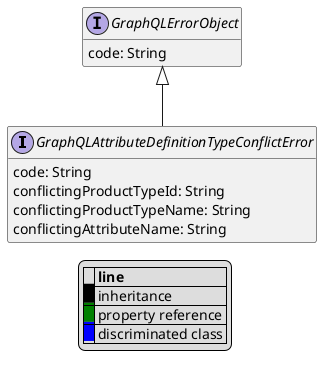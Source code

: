 @startuml

hide empty fields
hide empty methods
legend
|= |= line |
|<back:black>   </back>| inheritance |
|<back:green>   </back>| property reference |
|<back:blue>   </back>| discriminated class |
endlegend
interface GraphQLAttributeDefinitionTypeConflictError [[GraphQLAttributeDefinitionTypeConflictError.svg]] extends GraphQLErrorObject {
    code: String
    conflictingProductTypeId: String
    conflictingProductTypeName: String
    conflictingAttributeName: String
}
interface GraphQLErrorObject [[GraphQLErrorObject.svg]]  {
    code: String
}





@enduml
